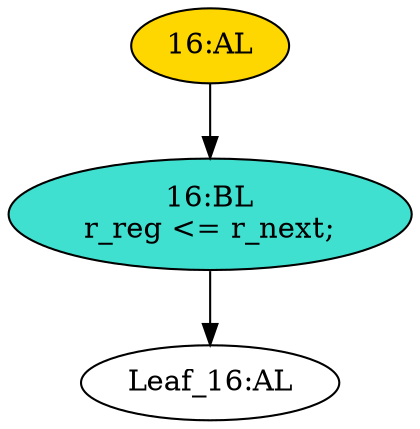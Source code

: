 strict digraph "" {
	node [label="\N"];
	"Leaf_16:AL"	[def_var="['r_reg']",
		label="Leaf_16:AL"];
	"16:AL"	[ast="<pyverilog.vparser.ast.Always object at 0x7f4a93e99590>",
		clk_sens=True,
		fillcolor=gold,
		label="16:AL",
		sens="['clk']",
		statements="[]",
		style=filled,
		typ=Always,
		use_var="['r_next']"];
	"16:BL"	[ast="<pyverilog.vparser.ast.Block object at 0x7f4a93e99790>",
		fillcolor=turquoise,
		label="16:BL
r_reg <= r_next;",
		statements="[<pyverilog.vparser.ast.NonblockingSubstitution object at 0x7f4a93e997d0>]",
		style=filled,
		typ=Block];
	"16:AL" -> "16:BL"	[cond="[]",
		lineno=None];
	"16:BL" -> "Leaf_16:AL"	[cond="[]",
		lineno=None];
}
